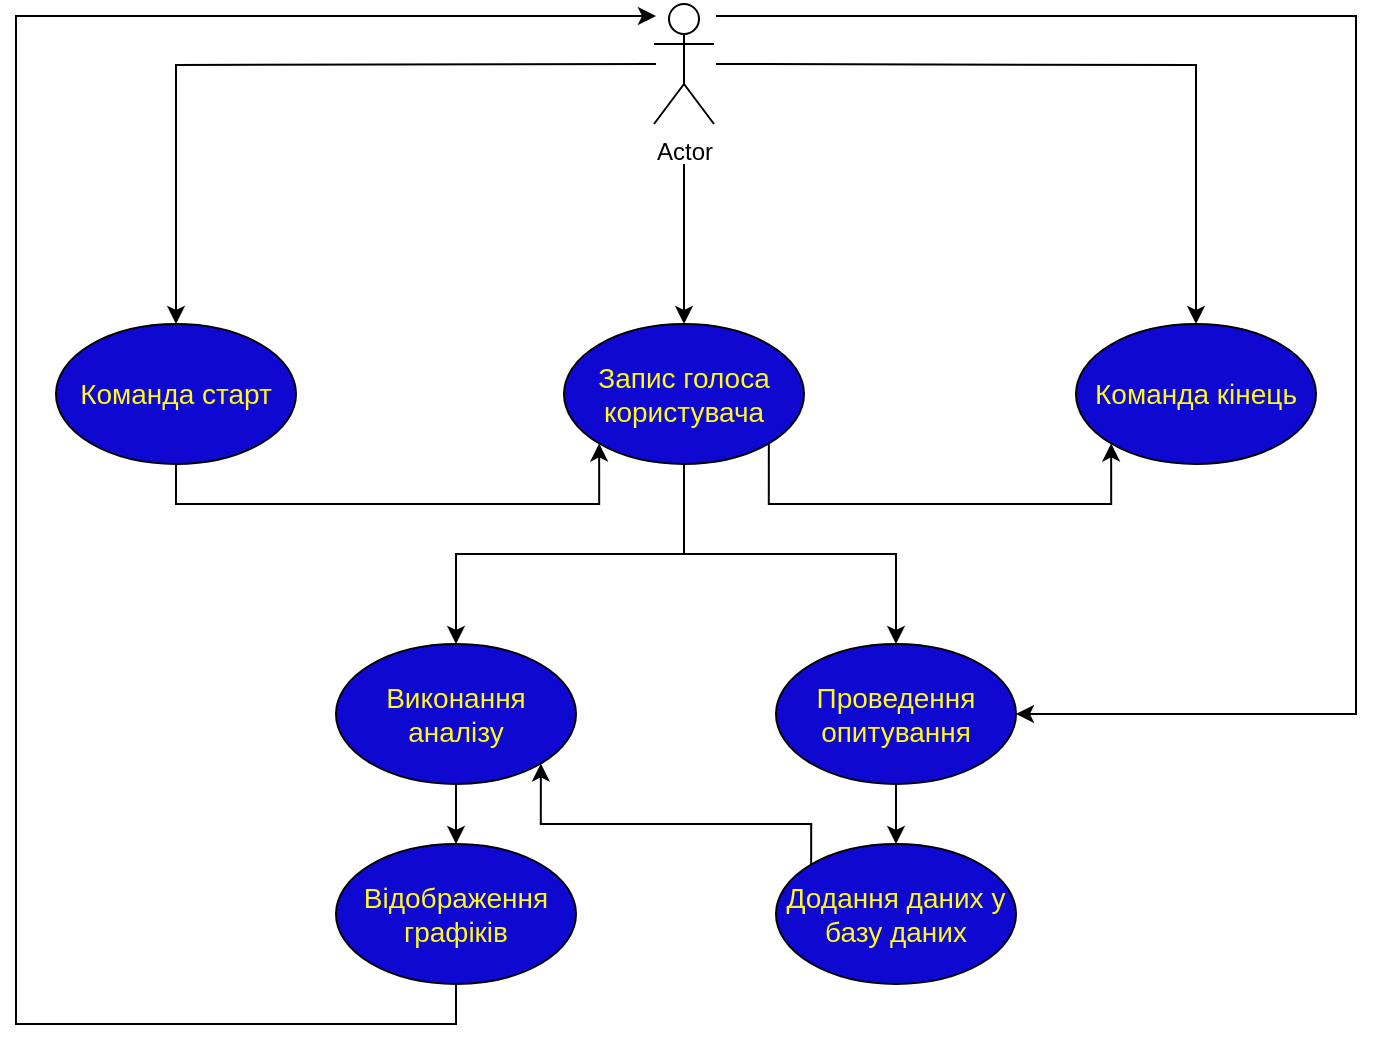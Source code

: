 <mxfile version="19.0.0" type="github">
  <diagram id="RRm0EpWNHBblKFwMEYZm" name="Page-1">
    <mxGraphModel dx="1038" dy="547" grid="1" gridSize="10" guides="1" tooltips="1" connect="1" arrows="1" fold="1" page="1" pageScale="1" pageWidth="827" pageHeight="1169" background="#FFFFFF" math="0" shadow="0">
      <root>
        <mxCell id="0" />
        <mxCell id="1" parent="0" />
        <mxCell id="GEwLsGxQ0WdWe2UFPX7N-7" style="edgeStyle=orthogonalEdgeStyle;rounded=0;orthogonalLoop=1;jettySize=auto;html=1;entryX=0.5;entryY=0;entryDx=0;entryDy=0;fontSize=14;fontColor=#FFF821;" edge="1" parent="1" target="GEwLsGxQ0WdWe2UFPX7N-5">
          <mxGeometry relative="1" as="geometry">
            <mxPoint x="430" y="50" as="sourcePoint" />
          </mxGeometry>
        </mxCell>
        <mxCell id="GEwLsGxQ0WdWe2UFPX7N-8" style="edgeStyle=orthogonalEdgeStyle;rounded=0;orthogonalLoop=1;jettySize=auto;html=1;entryX=0.5;entryY=0;entryDx=0;entryDy=0;fontSize=14;fontColor=#FFF821;" edge="1" parent="1" target="GEwLsGxQ0WdWe2UFPX7N-3">
          <mxGeometry relative="1" as="geometry">
            <mxPoint x="400" y="50" as="sourcePoint" />
          </mxGeometry>
        </mxCell>
        <mxCell id="GEwLsGxQ0WdWe2UFPX7N-25" style="edgeStyle=orthogonalEdgeStyle;rounded=0;orthogonalLoop=1;jettySize=auto;html=1;entryX=1;entryY=0.5;entryDx=0;entryDy=0;fontSize=14;fontColor=#FFF821;" edge="1" parent="1" target="GEwLsGxQ0WdWe2UFPX7N-17">
          <mxGeometry relative="1" as="geometry">
            <mxPoint x="430" y="26" as="sourcePoint" />
            <Array as="points">
              <mxPoint x="750" y="26" />
              <mxPoint x="750" y="375" />
            </Array>
          </mxGeometry>
        </mxCell>
        <mxCell id="GEwLsGxQ0WdWe2UFPX7N-1" value="Actor" style="shape=umlActor;verticalLabelPosition=bottom;verticalAlign=top;html=1;outlineConnect=0;" vertex="1" parent="1">
          <mxGeometry x="399" y="20" width="30" height="60" as="geometry" />
        </mxCell>
        <mxCell id="GEwLsGxQ0WdWe2UFPX7N-13" style="edgeStyle=orthogonalEdgeStyle;rounded=0;orthogonalLoop=1;jettySize=auto;html=1;exitX=0.5;exitY=1;exitDx=0;exitDy=0;entryX=0;entryY=1;entryDx=0;entryDy=0;fontSize=14;fontColor=#FFF821;" edge="1" parent="1" source="GEwLsGxQ0WdWe2UFPX7N-3" target="GEwLsGxQ0WdWe2UFPX7N-4">
          <mxGeometry relative="1" as="geometry">
            <Array as="points">
              <mxPoint x="160" y="270" />
              <mxPoint x="372" y="270" />
            </Array>
          </mxGeometry>
        </mxCell>
        <mxCell id="GEwLsGxQ0WdWe2UFPX7N-3" value="&lt;font style=&quot;font-size: 14px;&quot;&gt;Команда старт&lt;/font&gt;" style="ellipse;whiteSpace=wrap;html=1;fillColor=#0F08D0;fontColor=#FFF821;" vertex="1" parent="1">
          <mxGeometry x="100" y="180" width="120" height="70" as="geometry" />
        </mxCell>
        <mxCell id="GEwLsGxQ0WdWe2UFPX7N-15" style="edgeStyle=orthogonalEdgeStyle;rounded=0;orthogonalLoop=1;jettySize=auto;html=1;exitX=1;exitY=1;exitDx=0;exitDy=0;entryX=0;entryY=1;entryDx=0;entryDy=0;fontSize=14;fontColor=#FFF821;" edge="1" parent="1" source="GEwLsGxQ0WdWe2UFPX7N-4" target="GEwLsGxQ0WdWe2UFPX7N-5">
          <mxGeometry relative="1" as="geometry">
            <Array as="points">
              <mxPoint x="456" y="270" />
              <mxPoint x="628" y="270" />
            </Array>
          </mxGeometry>
        </mxCell>
        <mxCell id="GEwLsGxQ0WdWe2UFPX7N-18" style="edgeStyle=orthogonalEdgeStyle;rounded=0;orthogonalLoop=1;jettySize=auto;html=1;exitX=0.5;exitY=1;exitDx=0;exitDy=0;entryX=0.5;entryY=0;entryDx=0;entryDy=0;fontSize=14;fontColor=#FFF821;" edge="1" parent="1" source="GEwLsGxQ0WdWe2UFPX7N-4" target="GEwLsGxQ0WdWe2UFPX7N-16">
          <mxGeometry relative="1" as="geometry" />
        </mxCell>
        <mxCell id="GEwLsGxQ0WdWe2UFPX7N-19" style="edgeStyle=orthogonalEdgeStyle;rounded=0;orthogonalLoop=1;jettySize=auto;html=1;exitX=0.5;exitY=1;exitDx=0;exitDy=0;entryX=0.5;entryY=0;entryDx=0;entryDy=0;fontSize=14;fontColor=#FFF821;" edge="1" parent="1" source="GEwLsGxQ0WdWe2UFPX7N-4" target="GEwLsGxQ0WdWe2UFPX7N-17">
          <mxGeometry relative="1" as="geometry" />
        </mxCell>
        <mxCell id="GEwLsGxQ0WdWe2UFPX7N-4" value="&lt;font style=&quot;font-size: 14px;&quot;&gt;Запис голоса користувача&lt;/font&gt;" style="ellipse;whiteSpace=wrap;html=1;fillColor=#0F08D0;fontColor=#FFF821;" vertex="1" parent="1">
          <mxGeometry x="354" y="180" width="120" height="70" as="geometry" />
        </mxCell>
        <mxCell id="GEwLsGxQ0WdWe2UFPX7N-5" value="&lt;font style=&quot;font-size: 14px;&quot;&gt;Команда кінець&lt;/font&gt;" style="ellipse;whiteSpace=wrap;html=1;fillColor=#0F08D0;fontColor=#FFF821;" vertex="1" parent="1">
          <mxGeometry x="610" y="180" width="120" height="70" as="geometry" />
        </mxCell>
        <mxCell id="GEwLsGxQ0WdWe2UFPX7N-11" value="" style="endArrow=classic;html=1;rounded=0;fontSize=14;fontColor=#FFF821;entryX=0.5;entryY=0;entryDx=0;entryDy=0;" edge="1" parent="1" target="GEwLsGxQ0WdWe2UFPX7N-4">
          <mxGeometry width="50" height="50" relative="1" as="geometry">
            <mxPoint x="414" y="100" as="sourcePoint" />
            <mxPoint x="440" y="260" as="targetPoint" />
          </mxGeometry>
        </mxCell>
        <mxCell id="GEwLsGxQ0WdWe2UFPX7N-23" style="edgeStyle=orthogonalEdgeStyle;rounded=0;orthogonalLoop=1;jettySize=auto;html=1;exitX=0.5;exitY=1;exitDx=0;exitDy=0;entryX=0.5;entryY=0;entryDx=0;entryDy=0;fontSize=14;fontColor=#FFF821;" edge="1" parent="1" source="GEwLsGxQ0WdWe2UFPX7N-16" target="GEwLsGxQ0WdWe2UFPX7N-22">
          <mxGeometry relative="1" as="geometry" />
        </mxCell>
        <mxCell id="GEwLsGxQ0WdWe2UFPX7N-16" value="&lt;font style=&quot;font-size: 14px;&quot;&gt;Виконання аналізу&lt;/font&gt;" style="ellipse;whiteSpace=wrap;html=1;fillColor=#0F08D0;fontColor=#FFF821;" vertex="1" parent="1">
          <mxGeometry x="240" y="340" width="120" height="70" as="geometry" />
        </mxCell>
        <mxCell id="GEwLsGxQ0WdWe2UFPX7N-21" style="edgeStyle=orthogonalEdgeStyle;rounded=0;orthogonalLoop=1;jettySize=auto;html=1;exitX=0.5;exitY=1;exitDx=0;exitDy=0;entryX=0.5;entryY=0;entryDx=0;entryDy=0;fontSize=14;fontColor=#FFF821;" edge="1" parent="1" source="GEwLsGxQ0WdWe2UFPX7N-17" target="GEwLsGxQ0WdWe2UFPX7N-20">
          <mxGeometry relative="1" as="geometry" />
        </mxCell>
        <mxCell id="GEwLsGxQ0WdWe2UFPX7N-17" value="&lt;span style=&quot;font-size: 14px;&quot;&gt;Проведення опитування&lt;/span&gt;" style="ellipse;whiteSpace=wrap;html=1;fillColor=#0F08D0;fontColor=#FFF821;" vertex="1" parent="1">
          <mxGeometry x="460" y="340" width="120" height="70" as="geometry" />
        </mxCell>
        <mxCell id="GEwLsGxQ0WdWe2UFPX7N-26" style="edgeStyle=orthogonalEdgeStyle;rounded=0;orthogonalLoop=1;jettySize=auto;html=1;exitX=0;exitY=0;exitDx=0;exitDy=0;entryX=1;entryY=1;entryDx=0;entryDy=0;fontSize=14;fontColor=#FFF821;" edge="1" parent="1" source="GEwLsGxQ0WdWe2UFPX7N-20" target="GEwLsGxQ0WdWe2UFPX7N-16">
          <mxGeometry relative="1" as="geometry">
            <Array as="points">
              <mxPoint x="478" y="430" />
              <mxPoint x="342" y="430" />
            </Array>
          </mxGeometry>
        </mxCell>
        <mxCell id="GEwLsGxQ0WdWe2UFPX7N-20" value="&lt;span style=&quot;font-size: 14px;&quot;&gt;Додання даних у базу даних&lt;/span&gt;" style="ellipse;whiteSpace=wrap;html=1;fillColor=#0F08D0;fontColor=#FFF821;" vertex="1" parent="1">
          <mxGeometry x="460" y="440" width="120" height="70" as="geometry" />
        </mxCell>
        <mxCell id="GEwLsGxQ0WdWe2UFPX7N-24" style="edgeStyle=orthogonalEdgeStyle;rounded=0;orthogonalLoop=1;jettySize=auto;html=1;exitX=0.5;exitY=1;exitDx=0;exitDy=0;fontSize=14;fontColor=#FFF821;" edge="1" parent="1" source="GEwLsGxQ0WdWe2UFPX7N-22">
          <mxGeometry relative="1" as="geometry">
            <mxPoint x="400" y="26" as="targetPoint" />
            <Array as="points">
              <mxPoint x="300" y="530" />
              <mxPoint x="80" y="530" />
              <mxPoint x="80" y="26" />
              <mxPoint x="400" y="26" />
            </Array>
          </mxGeometry>
        </mxCell>
        <mxCell id="GEwLsGxQ0WdWe2UFPX7N-22" value="&lt;font style=&quot;font-size: 14px;&quot;&gt;Відображення графіків&lt;/font&gt;" style="ellipse;whiteSpace=wrap;html=1;fillColor=#0F08D0;fontColor=#FFF821;" vertex="1" parent="1">
          <mxGeometry x="240" y="440" width="120" height="70" as="geometry" />
        </mxCell>
      </root>
    </mxGraphModel>
  </diagram>
</mxfile>
